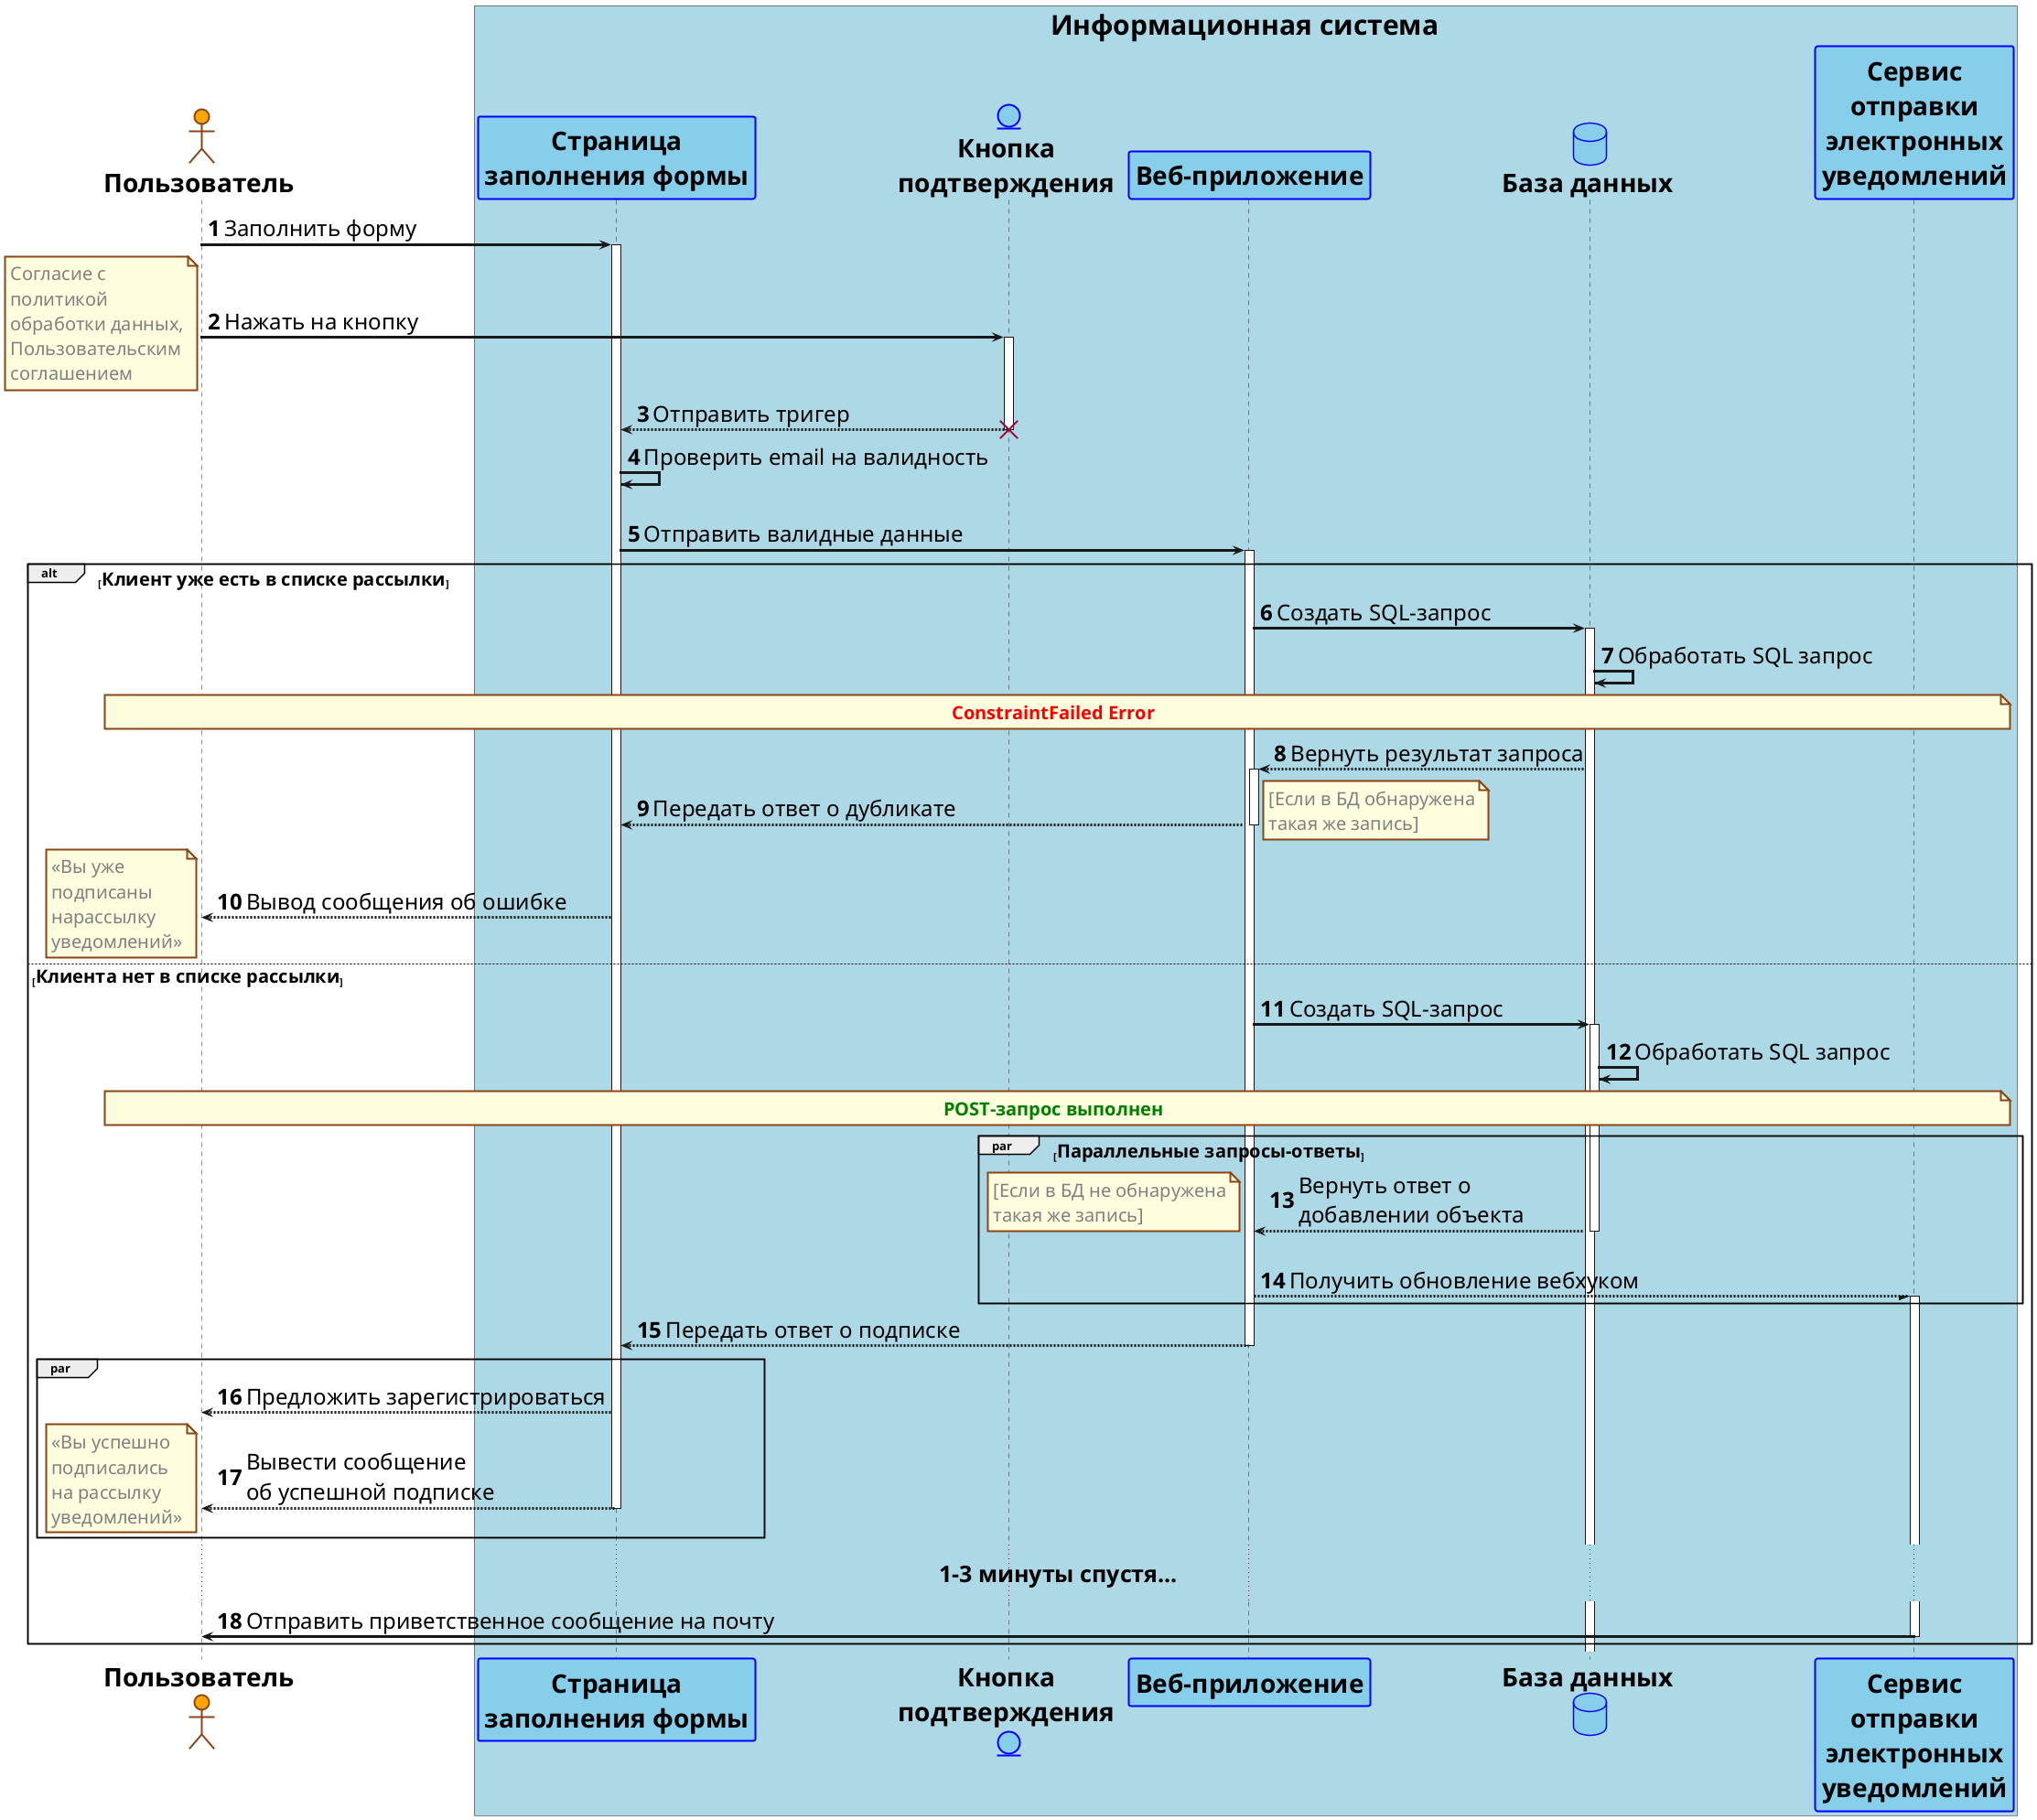 @startuml subscribe_notifications
autonumber

' title "Последовательность процесса подписки на рассылку"

skinparam title {
    FontSize 40
}

skinparam arrow {
    FontSize 24
    Thickness 3
}

skinparam actor {
    FontSize 28
    FontStyle bold
    BackgroundColor Orange
    BorderColor SaddleBrown
    BorderThickness 2
}

skinparam participant {
    FontSize 28
    FontStyle bold
    BackgroundColor SkyBlue
    BorderColor Blue
    BorderThickness 2
}

skinparam database {
    FontSize 28
    FontStyle bold
    BackgroundColor SkyBlue
    BorderColor Blue
    BorderThickness 2
}

skinparam entity {
    FontSize 28
    FontStyle bold
    BackgroundColor SkyBlue
    BorderColor Blue
    BorderThickness 2
}

skinparam note {
    FontSize 20
    FontColor Grey
    BackgroundColor LightYellow
    BorderColor SaddleBrown
    BorderThickness 2
}


actor "Пользователь" as User

box <size:30>Информационная система</size> #LightBlue
participant "Страница\nзаполнения формы" as EmailForm
entity "Кнопка\nподтверждения" as AgreeButton
participant "Веб-приложение" as WebApp
database "База данных" as DB
participant "Сервис\nотправки\nэлектронных\nуведомлений" as EmailService
end box

User -> EmailForm++: Заполнить форму
User -> AgreeButton++: Нажать на кнопку
note bottom: Согласие с\nполитикой \nобработки данных,\nПользовательским\nсоглашением

AgreeButton --> EmailForm--: Отправить тригер
destroy AgreeButton
EmailForm -> EmailForm: Проверить email на валидность
|||
EmailForm -> WebApp++: Отправить валидные данные

alt <size:20>Клиент уже есть в списке рассылки</size>
WebApp -> DB++: Создать SQL-запрос
DB -> DB: Обработать SQL запрос
note across: <font color=red>**ConstraintFailed Error**</font>
DB --> WebApp++: Вернуть результат запроса
WebApp --> EmailForm--: Передать ответ о дубликате
note right: [Если в БД обнаружена\nтакая же запись]
EmailForm --> User: Вывод сообщения об ошибке
note left: «Вы уже\nподписаны\nнарассылку\nуведомлений»

else <size:20>Клиента нет в списке рассылки</size>
WebApp -> DB++: Создать SQL-запрос
DB -> DB: Обработать SQL запрос
note across: <font color=green>**POST-запрос выполнен**</font>

par <size:20>Параллельные запросы-ответы</size>
DB --> WebApp--: Вернуть ответ о\nдобавлении объекта
note left: [Если в БД не обнаружена\nтакая же запись]
|||
WebApp --/ EmailService++: Получить обновление вебхуком
end

WebApp --> EmailForm--: Передать ответ о подписке
deactivate WebApp

par
EmailForm --> User: Предложить зарегистрироваться
EmailForm --> User--: Вывести сообщение\nоб успешной подписке
note left: «Вы успешно\nподписались\nна рассылку\nуведомлений»
end

... <size:25>**1-3 минуты спустя...**</size> ...
EmailService -> User--: Отправить приветственное сообщение на почту
end

@enduml